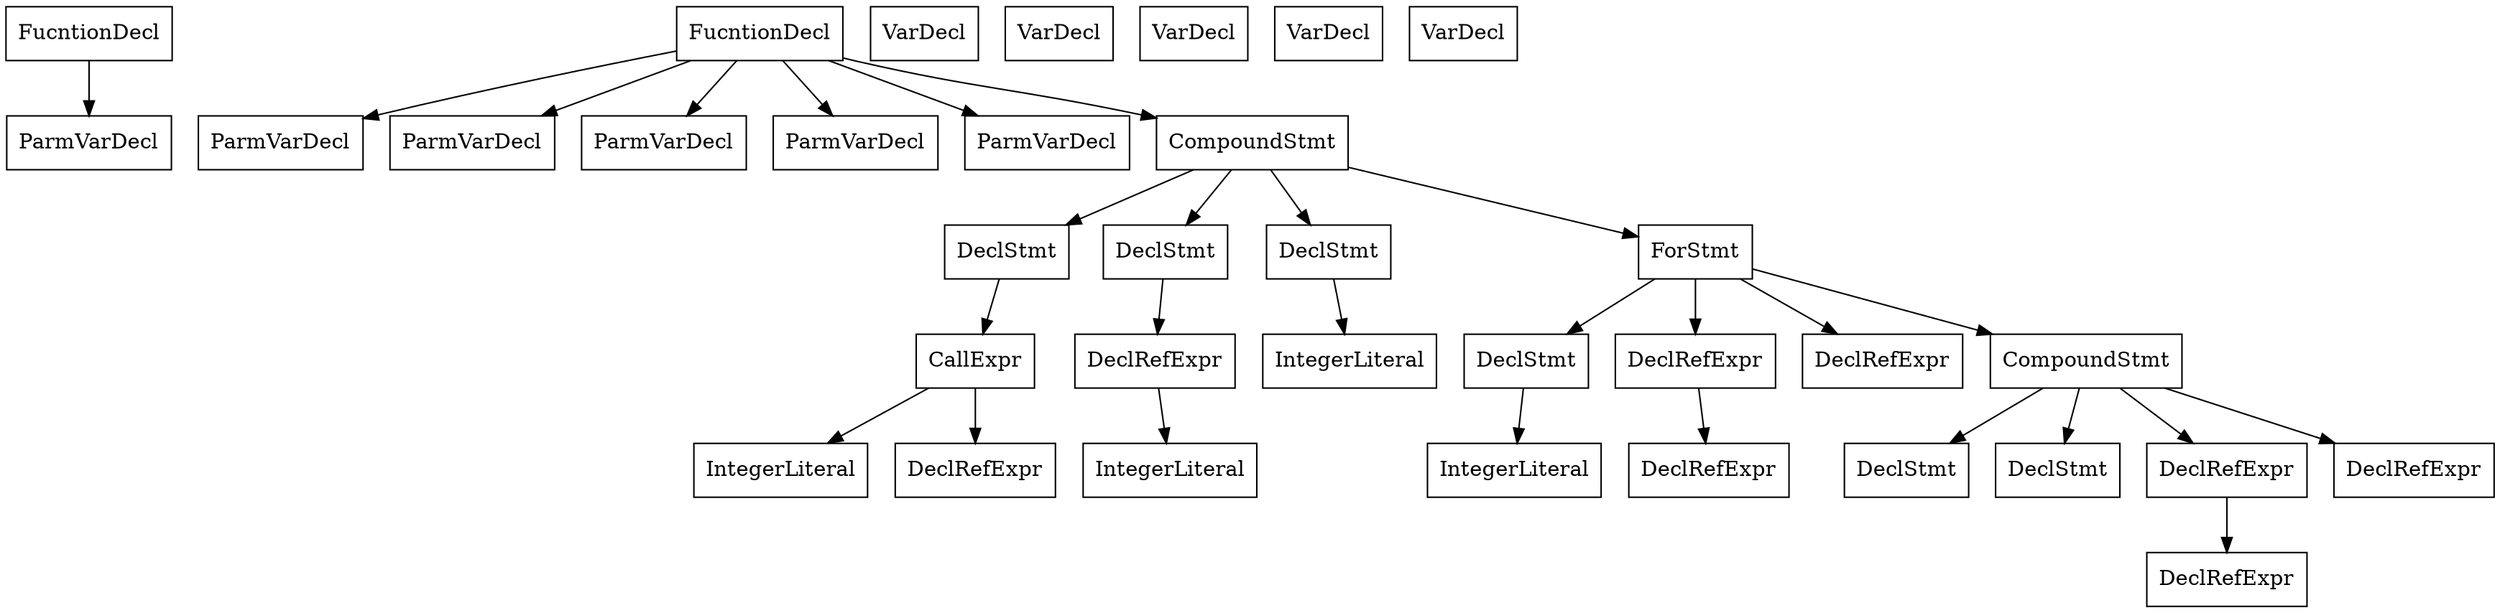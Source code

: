 digraph unnamed { 
Node1001 [ shape=record , label="FucntionDecl" , name="get_global_id" , type="int"];
Node1001 -> Node1002;
Node1002 [ shape=record , label="ParmVarDecl" , name="a" , type="int"];
Node1003 [ shape=record , label="FucntionDecl" , name="matrixMul" , type="void"];
Node1003 -> Node1004;
Node1003 -> Node1005;
Node1003 -> Node1006;
Node1003 -> Node1007;
Node1003 -> Node1008;
Node1003 -> Node1009;
Node1004 [ shape=record , label="ParmVarDecl" , name="C" , type="long"];
Node1005 [ shape=record , label="ParmVarDecl" , name="B" , type="long"];
Node1006 [ shape=record , label="ParmVarDecl" , name="A" , type="long"];
Node1007 [ shape=record , label="ParmVarDecl" , name="wA" , type="int"];
Node1008 [ shape=record , label="ParmVarDecl" , name="wB" , type="int"];
Node1009 [ shape=record , label="CompoundStmt" ];
Node1009 -> Node1010;
Node1009 -> Node1011;
Node1009 -> Node1012;
Node1009 -> Node1013;
Node1010 [ shape=record , label="DeclStmt" ];
Node1010 -> Node1014;
Node1011 [ shape=record , label="VarDecl" , name="tx" , type="int" , value="VALUE" ];
Node1014 [ shape=record , label="CallExpr" ];
Node1014 -> Node1016;
Node1014 -> Node1015;
Node1015 [ shape=record , label="DeclRefExpr" , name="get_global_id"];
Node1016 [ shape=record , label="IntegerLiteral" , value="0"];
Node1011 [ shape=record , label="DeclStmt" ];
Node1011 -> Node1017;
Node1018 [ shape=record , label="VarDecl" , name="ty" , type="int" , value="VALUE" ];
Node1017 [ shape=record , label="CallExpr" ];
Node1017 -> Node1019;
Node1017 [ shape=record , label="DeclRefExpr" , name="get_global_id"];
Node1019 [ shape=record , label="IntegerLiteral" , value="0"];
Node1012 [ shape=record , label="DeclStmt" ];
Node1012 -> Node1020;
Node1021 [ shape=record , label="VarDecl" , name="value" , type="long" , value="VALUE" ];
Node1020 [ shape=record , label="IntegerLiteral" , value="0"];
Node1013 [ shape=record , label="ForStmt" ];
Node1013 -> Node1022;
Node1013 -> Node1023;
Node1013 -> Node1024;
Node1013 -> Node1025;
Node1022 [ shape=record , label="DeclStmt" ];
Node1022 -> Node1026;
Node1027 [ shape=record , label="VarDecl" , name="k" , type="int" , value="VALUE" ];
Node1026 [ shape=record , label="IntegerLiteral" , value="0"];
Node1023 [ shape=record , label="BinaryOperator" , value="<"];
Node1023 -> Node1028;
Node1023 [ shape=record , label="DeclRefExpr" , name="k"];
Node1028 [ shape=record , label="DeclRefExpr" , name="wA"];
Node1024 [ shape=record , label="UnaryOperator" , value="++"];
Node1024 [ shape=record , label="DeclRefExpr" , name="k"];
Node1025 [ shape=record , label="CompoundStmt" ];
Node1025 -> Node1029;
Node1025 -> Node1030;
Node1025 -> Node1031;
Node1025 -> Node1032;
Node1029 [ shape=record , label="DeclStmt" ];
Node1033 [ shape=record , label="VarDecl" , name="As" , type="long" , value="VALUE" ];
Node1030 [ shape=record , label="DeclStmt" ];
Node1034 [ shape=record , label="VarDecl" , name="Bs" , type="long" , value="VALUE" ];
Node1031 [ shape=record , label="BinaryOperator" , value="+="];
Node1031 -> Node1035;
Node1031 [ shape=record , label="DeclRefExpr" , name="value"];
Node1035 [ shape=record , label="DeclRefExpr" , name="As"];
Node1032 [ shape=record , label="DeclRefExpr" , name="Bs"];
}
